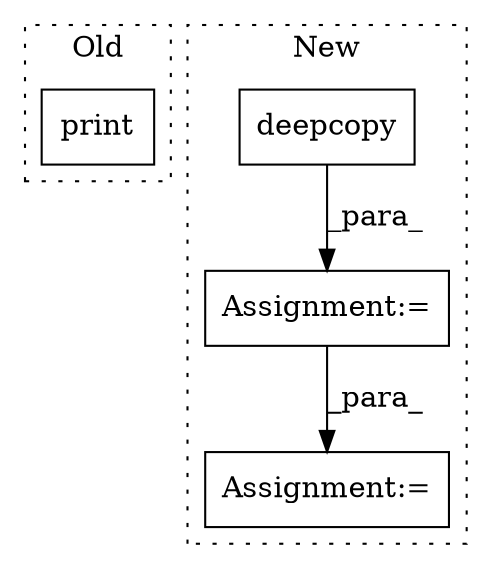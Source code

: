 digraph G {
subgraph cluster0 {
1 [label="print" a="32" s="1152,1190" l="6,1" shape="box"];
label = "Old";
style="dotted";
}
subgraph cluster1 {
2 [label="deepcopy" a="32" s="1250,1275" l="9,1" shape="box"];
3 [label="Assignment:=" a="7" s="1244" l="1" shape="box"];
4 [label="Assignment:=" a="7" s="1342" l="1" shape="box"];
label = "New";
style="dotted";
}
2 -> 3 [label="_para_"];
3 -> 4 [label="_para_"];
}